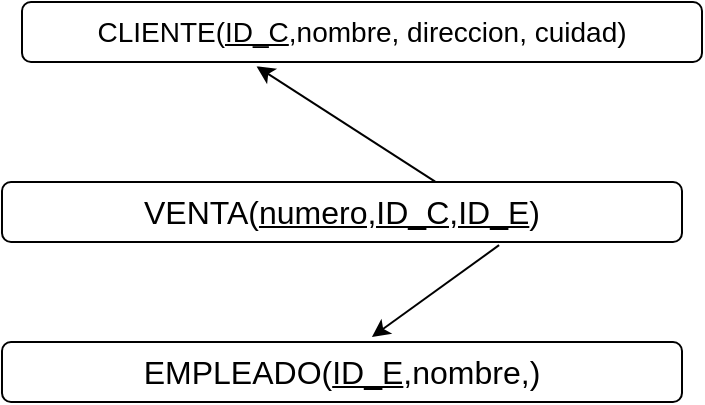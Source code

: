 <mxfile version="13.7.9" type="github">
  <diagram id="x3c7SxI3HC_QPH-mChSZ" name="Page-1">
    <mxGraphModel dx="1021" dy="529" grid="1" gridSize="10" guides="1" tooltips="1" connect="1" arrows="1" fold="1" page="1" pageScale="1" pageWidth="827" pageHeight="1169" math="0" shadow="0">
      <root>
        <mxCell id="0" />
        <mxCell id="1" parent="0" />
        <mxCell id="rYWVEzBhU54Ykc6rOosp-7" value="&lt;font style=&quot;font-size: 14px&quot;&gt;CLIENTE(&lt;u&gt;ID_C&lt;/u&gt;,nombre, direccion, cuidad)&lt;/font&gt;" style="rounded=1;whiteSpace=wrap;html=1;" vertex="1" parent="1">
          <mxGeometry x="230" y="100" width="340" height="30" as="geometry" />
        </mxCell>
        <mxCell id="rYWVEzBhU54Ykc6rOosp-8" value="&lt;font size=&quot;3&quot;&gt;VENTA(&lt;u&gt;numero,ID_C,ID_E&lt;/u&gt;)&lt;/font&gt;" style="rounded=1;whiteSpace=wrap;html=1;" vertex="1" parent="1">
          <mxGeometry x="220" y="190" width="340" height="30" as="geometry" />
        </mxCell>
        <mxCell id="rYWVEzBhU54Ykc6rOosp-9" value="&lt;font size=&quot;3&quot;&gt;EMPLEADO(&lt;u&gt;ID_E&lt;/u&gt;,nombre,)&lt;/font&gt;" style="rounded=1;whiteSpace=wrap;html=1;" vertex="1" parent="1">
          <mxGeometry x="220" y="270" width="340" height="30" as="geometry" />
        </mxCell>
        <mxCell id="rYWVEzBhU54Ykc6rOosp-10" value="" style="endArrow=classic;html=1;entryX=0.345;entryY=1.073;entryDx=0;entryDy=0;exitX=0.637;exitY=-0.006;exitDx=0;exitDy=0;exitPerimeter=0;entryPerimeter=0;" edge="1" parent="1" source="rYWVEzBhU54Ykc6rOosp-8" target="rYWVEzBhU54Ykc6rOosp-7">
          <mxGeometry width="50" height="50" relative="1" as="geometry">
            <mxPoint x="400" y="320" as="sourcePoint" />
            <mxPoint x="450" y="270" as="targetPoint" />
          </mxGeometry>
        </mxCell>
        <mxCell id="rYWVEzBhU54Ykc6rOosp-13" value="" style="endArrow=classic;html=1;entryX=0.544;entryY=-0.084;entryDx=0;entryDy=0;entryPerimeter=0;exitX=0.731;exitY=1.053;exitDx=0;exitDy=0;exitPerimeter=0;" edge="1" parent="1" source="rYWVEzBhU54Ykc6rOosp-8" target="rYWVEzBhU54Ykc6rOosp-9">
          <mxGeometry width="50" height="50" relative="1" as="geometry">
            <mxPoint x="470" y="230" as="sourcePoint" />
            <mxPoint x="450" y="270" as="targetPoint" />
          </mxGeometry>
        </mxCell>
      </root>
    </mxGraphModel>
  </diagram>
</mxfile>

